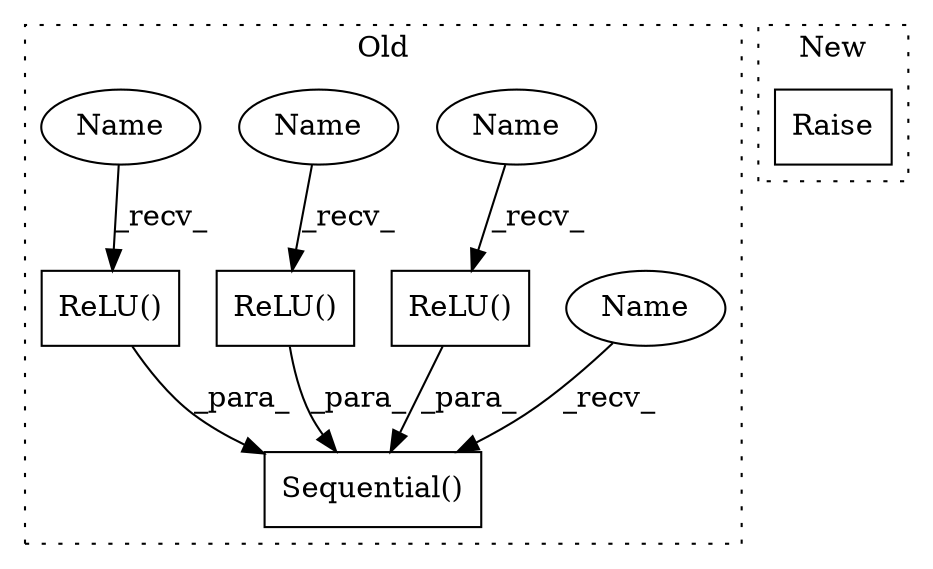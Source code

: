 digraph G {
subgraph cluster0 {
1 [label="ReLU()" a="75" s="1261,1273" l="8,1" shape="box"];
3 [label="Sequential()" a="75" s="1007,1318" l="27,11" shape="box"];
4 [label="ReLU()" a="75" s="1202,1214" l="8,1" shape="box"];
5 [label="ReLU()" a="75" s="1116,1128" l="8,1" shape="box"];
6 [label="Name" a="87" s="1007" l="2" shape="ellipse"];
7 [label="Name" a="87" s="1116" l="2" shape="ellipse"];
8 [label="Name" a="87" s="1261" l="2" shape="ellipse"];
9 [label="Name" a="87" s="1202" l="2" shape="ellipse"];
label = "Old";
style="dotted";
}
subgraph cluster1 {
2 [label="Raise" a="91" s="1583" l="6" shape="box"];
label = "New";
style="dotted";
}
1 -> 3 [label="_para_"];
4 -> 3 [label="_para_"];
5 -> 3 [label="_para_"];
6 -> 3 [label="_recv_"];
7 -> 5 [label="_recv_"];
8 -> 1 [label="_recv_"];
9 -> 4 [label="_recv_"];
}